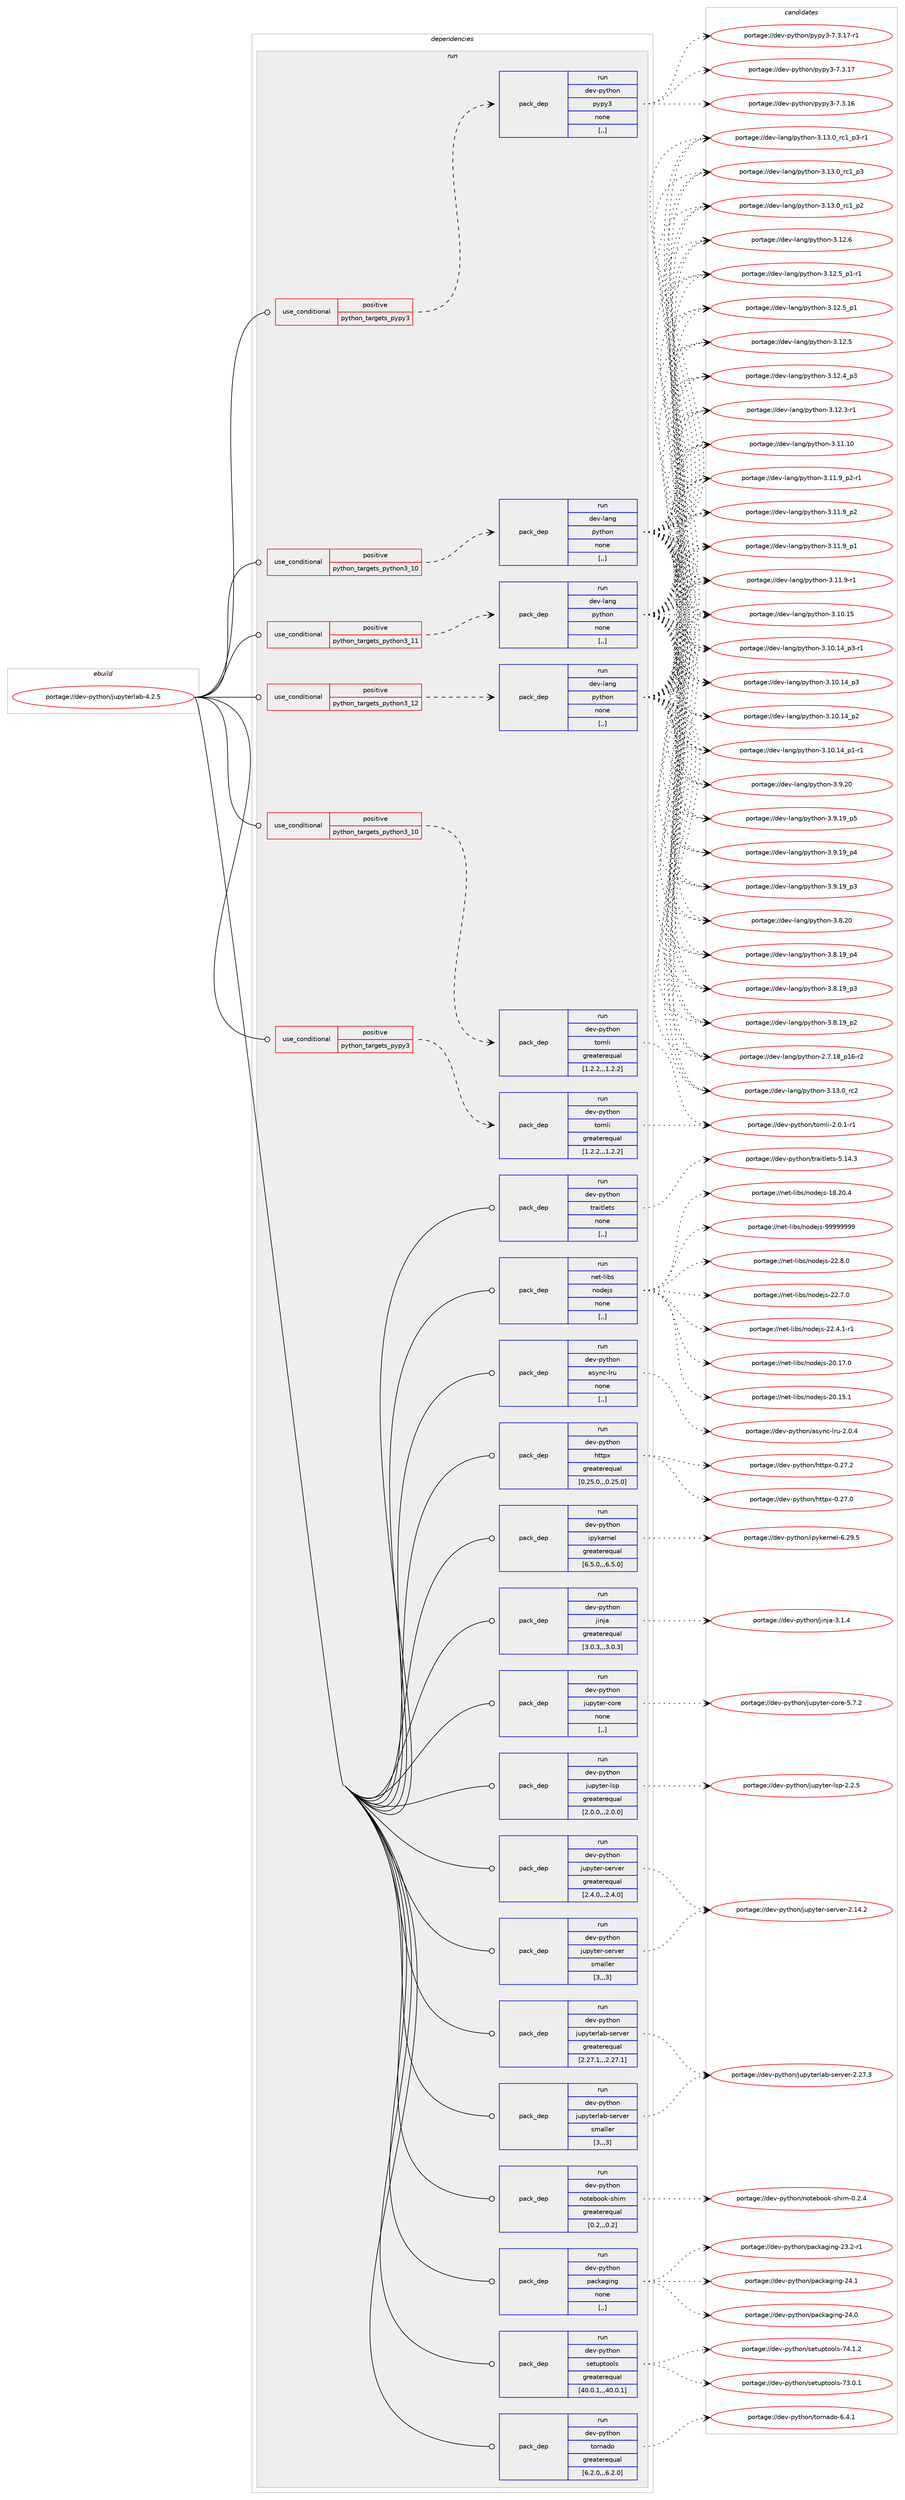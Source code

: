digraph prolog {

# *************
# Graph options
# *************

newrank=true;
concentrate=true;
compound=true;
graph [rankdir=LR,fontname=Helvetica,fontsize=10,ranksep=1.5];#, ranksep=2.5, nodesep=0.2];
edge  [arrowhead=vee];
node  [fontname=Helvetica,fontsize=10];

# **********
# The ebuild
# **********

subgraph cluster_leftcol {
color=gray;
label=<<i>ebuild</i>>;
id [label="portage://dev-python/jupyterlab-4.2.5", color=red, width=4, href="../dev-python/jupyterlab-4.2.5.svg"];
}

# ****************
# The dependencies
# ****************

subgraph cluster_midcol {
color=gray;
label=<<i>dependencies</i>>;
subgraph cluster_compile {
fillcolor="#eeeeee";
style=filled;
label=<<i>compile</i>>;
}
subgraph cluster_compileandrun {
fillcolor="#eeeeee";
style=filled;
label=<<i>compile and run</i>>;
}
subgraph cluster_run {
fillcolor="#eeeeee";
style=filled;
label=<<i>run</i>>;
subgraph cond164363 {
dependency643756 [label=<<TABLE BORDER="0" CELLBORDER="1" CELLSPACING="0" CELLPADDING="4"><TR><TD ROWSPAN="3" CELLPADDING="10">use_conditional</TD></TR><TR><TD>positive</TD></TR><TR><TD>python_targets_pypy3</TD></TR></TABLE>>, shape=none, color=red];
subgraph pack474574 {
dependency643757 [label=<<TABLE BORDER="0" CELLBORDER="1" CELLSPACING="0" CELLPADDING="4" WIDTH="220"><TR><TD ROWSPAN="6" CELLPADDING="30">pack_dep</TD></TR><TR><TD WIDTH="110">run</TD></TR><TR><TD>dev-python</TD></TR><TR><TD>pypy3</TD></TR><TR><TD>none</TD></TR><TR><TD>[,,]</TD></TR></TABLE>>, shape=none, color=blue];
}
dependency643756:e -> dependency643757:w [weight=20,style="dashed",arrowhead="vee"];
}
id:e -> dependency643756:w [weight=20,style="solid",arrowhead="odot"];
subgraph cond164364 {
dependency643758 [label=<<TABLE BORDER="0" CELLBORDER="1" CELLSPACING="0" CELLPADDING="4"><TR><TD ROWSPAN="3" CELLPADDING="10">use_conditional</TD></TR><TR><TD>positive</TD></TR><TR><TD>python_targets_pypy3</TD></TR></TABLE>>, shape=none, color=red];
subgraph pack474575 {
dependency643759 [label=<<TABLE BORDER="0" CELLBORDER="1" CELLSPACING="0" CELLPADDING="4" WIDTH="220"><TR><TD ROWSPAN="6" CELLPADDING="30">pack_dep</TD></TR><TR><TD WIDTH="110">run</TD></TR><TR><TD>dev-python</TD></TR><TR><TD>tomli</TD></TR><TR><TD>greaterequal</TD></TR><TR><TD>[1.2.2,,,1.2.2]</TD></TR></TABLE>>, shape=none, color=blue];
}
dependency643758:e -> dependency643759:w [weight=20,style="dashed",arrowhead="vee"];
}
id:e -> dependency643758:w [weight=20,style="solid",arrowhead="odot"];
subgraph cond164365 {
dependency643760 [label=<<TABLE BORDER="0" CELLBORDER="1" CELLSPACING="0" CELLPADDING="4"><TR><TD ROWSPAN="3" CELLPADDING="10">use_conditional</TD></TR><TR><TD>positive</TD></TR><TR><TD>python_targets_python3_10</TD></TR></TABLE>>, shape=none, color=red];
subgraph pack474576 {
dependency643761 [label=<<TABLE BORDER="0" CELLBORDER="1" CELLSPACING="0" CELLPADDING="4" WIDTH="220"><TR><TD ROWSPAN="6" CELLPADDING="30">pack_dep</TD></TR><TR><TD WIDTH="110">run</TD></TR><TR><TD>dev-lang</TD></TR><TR><TD>python</TD></TR><TR><TD>none</TD></TR><TR><TD>[,,]</TD></TR></TABLE>>, shape=none, color=blue];
}
dependency643760:e -> dependency643761:w [weight=20,style="dashed",arrowhead="vee"];
}
id:e -> dependency643760:w [weight=20,style="solid",arrowhead="odot"];
subgraph cond164366 {
dependency643762 [label=<<TABLE BORDER="0" CELLBORDER="1" CELLSPACING="0" CELLPADDING="4"><TR><TD ROWSPAN="3" CELLPADDING="10">use_conditional</TD></TR><TR><TD>positive</TD></TR><TR><TD>python_targets_python3_10</TD></TR></TABLE>>, shape=none, color=red];
subgraph pack474577 {
dependency643763 [label=<<TABLE BORDER="0" CELLBORDER="1" CELLSPACING="0" CELLPADDING="4" WIDTH="220"><TR><TD ROWSPAN="6" CELLPADDING="30">pack_dep</TD></TR><TR><TD WIDTH="110">run</TD></TR><TR><TD>dev-python</TD></TR><TR><TD>tomli</TD></TR><TR><TD>greaterequal</TD></TR><TR><TD>[1.2.2,,,1.2.2]</TD></TR></TABLE>>, shape=none, color=blue];
}
dependency643762:e -> dependency643763:w [weight=20,style="dashed",arrowhead="vee"];
}
id:e -> dependency643762:w [weight=20,style="solid",arrowhead="odot"];
subgraph cond164367 {
dependency643764 [label=<<TABLE BORDER="0" CELLBORDER="1" CELLSPACING="0" CELLPADDING="4"><TR><TD ROWSPAN="3" CELLPADDING="10">use_conditional</TD></TR><TR><TD>positive</TD></TR><TR><TD>python_targets_python3_11</TD></TR></TABLE>>, shape=none, color=red];
subgraph pack474578 {
dependency643765 [label=<<TABLE BORDER="0" CELLBORDER="1" CELLSPACING="0" CELLPADDING="4" WIDTH="220"><TR><TD ROWSPAN="6" CELLPADDING="30">pack_dep</TD></TR><TR><TD WIDTH="110">run</TD></TR><TR><TD>dev-lang</TD></TR><TR><TD>python</TD></TR><TR><TD>none</TD></TR><TR><TD>[,,]</TD></TR></TABLE>>, shape=none, color=blue];
}
dependency643764:e -> dependency643765:w [weight=20,style="dashed",arrowhead="vee"];
}
id:e -> dependency643764:w [weight=20,style="solid",arrowhead="odot"];
subgraph cond164368 {
dependency643766 [label=<<TABLE BORDER="0" CELLBORDER="1" CELLSPACING="0" CELLPADDING="4"><TR><TD ROWSPAN="3" CELLPADDING="10">use_conditional</TD></TR><TR><TD>positive</TD></TR><TR><TD>python_targets_python3_12</TD></TR></TABLE>>, shape=none, color=red];
subgraph pack474579 {
dependency643767 [label=<<TABLE BORDER="0" CELLBORDER="1" CELLSPACING="0" CELLPADDING="4" WIDTH="220"><TR><TD ROWSPAN="6" CELLPADDING="30">pack_dep</TD></TR><TR><TD WIDTH="110">run</TD></TR><TR><TD>dev-lang</TD></TR><TR><TD>python</TD></TR><TR><TD>none</TD></TR><TR><TD>[,,]</TD></TR></TABLE>>, shape=none, color=blue];
}
dependency643766:e -> dependency643767:w [weight=20,style="dashed",arrowhead="vee"];
}
id:e -> dependency643766:w [weight=20,style="solid",arrowhead="odot"];
subgraph pack474580 {
dependency643768 [label=<<TABLE BORDER="0" CELLBORDER="1" CELLSPACING="0" CELLPADDING="4" WIDTH="220"><TR><TD ROWSPAN="6" CELLPADDING="30">pack_dep</TD></TR><TR><TD WIDTH="110">run</TD></TR><TR><TD>dev-python</TD></TR><TR><TD>async-lru</TD></TR><TR><TD>none</TD></TR><TR><TD>[,,]</TD></TR></TABLE>>, shape=none, color=blue];
}
id:e -> dependency643768:w [weight=20,style="solid",arrowhead="odot"];
subgraph pack474581 {
dependency643769 [label=<<TABLE BORDER="0" CELLBORDER="1" CELLSPACING="0" CELLPADDING="4" WIDTH="220"><TR><TD ROWSPAN="6" CELLPADDING="30">pack_dep</TD></TR><TR><TD WIDTH="110">run</TD></TR><TR><TD>dev-python</TD></TR><TR><TD>httpx</TD></TR><TR><TD>greaterequal</TD></TR><TR><TD>[0.25.0,,,0.25.0]</TD></TR></TABLE>>, shape=none, color=blue];
}
id:e -> dependency643769:w [weight=20,style="solid",arrowhead="odot"];
subgraph pack474582 {
dependency643770 [label=<<TABLE BORDER="0" CELLBORDER="1" CELLSPACING="0" CELLPADDING="4" WIDTH="220"><TR><TD ROWSPAN="6" CELLPADDING="30">pack_dep</TD></TR><TR><TD WIDTH="110">run</TD></TR><TR><TD>dev-python</TD></TR><TR><TD>ipykernel</TD></TR><TR><TD>greaterequal</TD></TR><TR><TD>[6.5.0,,,6.5.0]</TD></TR></TABLE>>, shape=none, color=blue];
}
id:e -> dependency643770:w [weight=20,style="solid",arrowhead="odot"];
subgraph pack474583 {
dependency643771 [label=<<TABLE BORDER="0" CELLBORDER="1" CELLSPACING="0" CELLPADDING="4" WIDTH="220"><TR><TD ROWSPAN="6" CELLPADDING="30">pack_dep</TD></TR><TR><TD WIDTH="110">run</TD></TR><TR><TD>dev-python</TD></TR><TR><TD>jinja</TD></TR><TR><TD>greaterequal</TD></TR><TR><TD>[3.0.3,,,3.0.3]</TD></TR></TABLE>>, shape=none, color=blue];
}
id:e -> dependency643771:w [weight=20,style="solid",arrowhead="odot"];
subgraph pack474584 {
dependency643772 [label=<<TABLE BORDER="0" CELLBORDER="1" CELLSPACING="0" CELLPADDING="4" WIDTH="220"><TR><TD ROWSPAN="6" CELLPADDING="30">pack_dep</TD></TR><TR><TD WIDTH="110">run</TD></TR><TR><TD>dev-python</TD></TR><TR><TD>jupyter-core</TD></TR><TR><TD>none</TD></TR><TR><TD>[,,]</TD></TR></TABLE>>, shape=none, color=blue];
}
id:e -> dependency643772:w [weight=20,style="solid",arrowhead="odot"];
subgraph pack474585 {
dependency643773 [label=<<TABLE BORDER="0" CELLBORDER="1" CELLSPACING="0" CELLPADDING="4" WIDTH="220"><TR><TD ROWSPAN="6" CELLPADDING="30">pack_dep</TD></TR><TR><TD WIDTH="110">run</TD></TR><TR><TD>dev-python</TD></TR><TR><TD>jupyter-lsp</TD></TR><TR><TD>greaterequal</TD></TR><TR><TD>[2.0.0,,,2.0.0]</TD></TR></TABLE>>, shape=none, color=blue];
}
id:e -> dependency643773:w [weight=20,style="solid",arrowhead="odot"];
subgraph pack474586 {
dependency643774 [label=<<TABLE BORDER="0" CELLBORDER="1" CELLSPACING="0" CELLPADDING="4" WIDTH="220"><TR><TD ROWSPAN="6" CELLPADDING="30">pack_dep</TD></TR><TR><TD WIDTH="110">run</TD></TR><TR><TD>dev-python</TD></TR><TR><TD>jupyter-server</TD></TR><TR><TD>greaterequal</TD></TR><TR><TD>[2.4.0,,,2.4.0]</TD></TR></TABLE>>, shape=none, color=blue];
}
id:e -> dependency643774:w [weight=20,style="solid",arrowhead="odot"];
subgraph pack474587 {
dependency643775 [label=<<TABLE BORDER="0" CELLBORDER="1" CELLSPACING="0" CELLPADDING="4" WIDTH="220"><TR><TD ROWSPAN="6" CELLPADDING="30">pack_dep</TD></TR><TR><TD WIDTH="110">run</TD></TR><TR><TD>dev-python</TD></TR><TR><TD>jupyter-server</TD></TR><TR><TD>smaller</TD></TR><TR><TD>[3,,,3]</TD></TR></TABLE>>, shape=none, color=blue];
}
id:e -> dependency643775:w [weight=20,style="solid",arrowhead="odot"];
subgraph pack474588 {
dependency643776 [label=<<TABLE BORDER="0" CELLBORDER="1" CELLSPACING="0" CELLPADDING="4" WIDTH="220"><TR><TD ROWSPAN="6" CELLPADDING="30">pack_dep</TD></TR><TR><TD WIDTH="110">run</TD></TR><TR><TD>dev-python</TD></TR><TR><TD>jupyterlab-server</TD></TR><TR><TD>greaterequal</TD></TR><TR><TD>[2.27.1,,,2.27.1]</TD></TR></TABLE>>, shape=none, color=blue];
}
id:e -> dependency643776:w [weight=20,style="solid",arrowhead="odot"];
subgraph pack474589 {
dependency643777 [label=<<TABLE BORDER="0" CELLBORDER="1" CELLSPACING="0" CELLPADDING="4" WIDTH="220"><TR><TD ROWSPAN="6" CELLPADDING="30">pack_dep</TD></TR><TR><TD WIDTH="110">run</TD></TR><TR><TD>dev-python</TD></TR><TR><TD>jupyterlab-server</TD></TR><TR><TD>smaller</TD></TR><TR><TD>[3,,,3]</TD></TR></TABLE>>, shape=none, color=blue];
}
id:e -> dependency643777:w [weight=20,style="solid",arrowhead="odot"];
subgraph pack474590 {
dependency643778 [label=<<TABLE BORDER="0" CELLBORDER="1" CELLSPACING="0" CELLPADDING="4" WIDTH="220"><TR><TD ROWSPAN="6" CELLPADDING="30">pack_dep</TD></TR><TR><TD WIDTH="110">run</TD></TR><TR><TD>dev-python</TD></TR><TR><TD>notebook-shim</TD></TR><TR><TD>greaterequal</TD></TR><TR><TD>[0.2,,,0.2]</TD></TR></TABLE>>, shape=none, color=blue];
}
id:e -> dependency643778:w [weight=20,style="solid",arrowhead="odot"];
subgraph pack474591 {
dependency643779 [label=<<TABLE BORDER="0" CELLBORDER="1" CELLSPACING="0" CELLPADDING="4" WIDTH="220"><TR><TD ROWSPAN="6" CELLPADDING="30">pack_dep</TD></TR><TR><TD WIDTH="110">run</TD></TR><TR><TD>dev-python</TD></TR><TR><TD>packaging</TD></TR><TR><TD>none</TD></TR><TR><TD>[,,]</TD></TR></TABLE>>, shape=none, color=blue];
}
id:e -> dependency643779:w [weight=20,style="solid",arrowhead="odot"];
subgraph pack474592 {
dependency643780 [label=<<TABLE BORDER="0" CELLBORDER="1" CELLSPACING="0" CELLPADDING="4" WIDTH="220"><TR><TD ROWSPAN="6" CELLPADDING="30">pack_dep</TD></TR><TR><TD WIDTH="110">run</TD></TR><TR><TD>dev-python</TD></TR><TR><TD>setuptools</TD></TR><TR><TD>greaterequal</TD></TR><TR><TD>[40.0.1,,,40.0.1]</TD></TR></TABLE>>, shape=none, color=blue];
}
id:e -> dependency643780:w [weight=20,style="solid",arrowhead="odot"];
subgraph pack474593 {
dependency643781 [label=<<TABLE BORDER="0" CELLBORDER="1" CELLSPACING="0" CELLPADDING="4" WIDTH="220"><TR><TD ROWSPAN="6" CELLPADDING="30">pack_dep</TD></TR><TR><TD WIDTH="110">run</TD></TR><TR><TD>dev-python</TD></TR><TR><TD>tornado</TD></TR><TR><TD>greaterequal</TD></TR><TR><TD>[6.2.0,,,6.2.0]</TD></TR></TABLE>>, shape=none, color=blue];
}
id:e -> dependency643781:w [weight=20,style="solid",arrowhead="odot"];
subgraph pack474594 {
dependency643782 [label=<<TABLE BORDER="0" CELLBORDER="1" CELLSPACING="0" CELLPADDING="4" WIDTH="220"><TR><TD ROWSPAN="6" CELLPADDING="30">pack_dep</TD></TR><TR><TD WIDTH="110">run</TD></TR><TR><TD>dev-python</TD></TR><TR><TD>traitlets</TD></TR><TR><TD>none</TD></TR><TR><TD>[,,]</TD></TR></TABLE>>, shape=none, color=blue];
}
id:e -> dependency643782:w [weight=20,style="solid",arrowhead="odot"];
subgraph pack474595 {
dependency643783 [label=<<TABLE BORDER="0" CELLBORDER="1" CELLSPACING="0" CELLPADDING="4" WIDTH="220"><TR><TD ROWSPAN="6" CELLPADDING="30">pack_dep</TD></TR><TR><TD WIDTH="110">run</TD></TR><TR><TD>net-libs</TD></TR><TR><TD>nodejs</TD></TR><TR><TD>none</TD></TR><TR><TD>[,,]</TD></TR></TABLE>>, shape=none, color=blue];
}
id:e -> dependency643783:w [weight=20,style="solid",arrowhead="odot"];
}
}

# **************
# The candidates
# **************

subgraph cluster_choices {
rank=same;
color=gray;
label=<<i>candidates</i>>;

subgraph choice474574 {
color=black;
nodesep=1;
choice100101118451121211161041111104711212111212151455546514649554511449 [label="portage://dev-python/pypy3-7.3.17-r1", color=red, width=4,href="../dev-python/pypy3-7.3.17-r1.svg"];
choice10010111845112121116104111110471121211121215145554651464955 [label="portage://dev-python/pypy3-7.3.17", color=red, width=4,href="../dev-python/pypy3-7.3.17.svg"];
choice10010111845112121116104111110471121211121215145554651464954 [label="portage://dev-python/pypy3-7.3.16", color=red, width=4,href="../dev-python/pypy3-7.3.16.svg"];
dependency643757:e -> choice100101118451121211161041111104711212111212151455546514649554511449:w [style=dotted,weight="100"];
dependency643757:e -> choice10010111845112121116104111110471121211121215145554651464955:w [style=dotted,weight="100"];
dependency643757:e -> choice10010111845112121116104111110471121211121215145554651464954:w [style=dotted,weight="100"];
}
subgraph choice474575 {
color=black;
nodesep=1;
choice10010111845112121116104111110471161111091081054550464846494511449 [label="portage://dev-python/tomli-2.0.1-r1", color=red, width=4,href="../dev-python/tomli-2.0.1-r1.svg"];
dependency643759:e -> choice10010111845112121116104111110471161111091081054550464846494511449:w [style=dotted,weight="100"];
}
subgraph choice474576 {
color=black;
nodesep=1;
choice10010111845108971101034711212111610411111045514649514648951149950 [label="portage://dev-lang/python-3.13.0_rc2", color=red, width=4,href="../dev-lang/python-3.13.0_rc2.svg"];
choice1001011184510897110103471121211161041111104551464951464895114994995112514511449 [label="portage://dev-lang/python-3.13.0_rc1_p3-r1", color=red, width=4,href="../dev-lang/python-3.13.0_rc1_p3-r1.svg"];
choice100101118451089711010347112121116104111110455146495146489511499499511251 [label="portage://dev-lang/python-3.13.0_rc1_p3", color=red, width=4,href="../dev-lang/python-3.13.0_rc1_p3.svg"];
choice100101118451089711010347112121116104111110455146495146489511499499511250 [label="portage://dev-lang/python-3.13.0_rc1_p2", color=red, width=4,href="../dev-lang/python-3.13.0_rc1_p2.svg"];
choice10010111845108971101034711212111610411111045514649504654 [label="portage://dev-lang/python-3.12.6", color=red, width=4,href="../dev-lang/python-3.12.6.svg"];
choice1001011184510897110103471121211161041111104551464950465395112494511449 [label="portage://dev-lang/python-3.12.5_p1-r1", color=red, width=4,href="../dev-lang/python-3.12.5_p1-r1.svg"];
choice100101118451089711010347112121116104111110455146495046539511249 [label="portage://dev-lang/python-3.12.5_p1", color=red, width=4,href="../dev-lang/python-3.12.5_p1.svg"];
choice10010111845108971101034711212111610411111045514649504653 [label="portage://dev-lang/python-3.12.5", color=red, width=4,href="../dev-lang/python-3.12.5.svg"];
choice100101118451089711010347112121116104111110455146495046529511251 [label="portage://dev-lang/python-3.12.4_p3", color=red, width=4,href="../dev-lang/python-3.12.4_p3.svg"];
choice100101118451089711010347112121116104111110455146495046514511449 [label="portage://dev-lang/python-3.12.3-r1", color=red, width=4,href="../dev-lang/python-3.12.3-r1.svg"];
choice1001011184510897110103471121211161041111104551464949464948 [label="portage://dev-lang/python-3.11.10", color=red, width=4,href="../dev-lang/python-3.11.10.svg"];
choice1001011184510897110103471121211161041111104551464949465795112504511449 [label="portage://dev-lang/python-3.11.9_p2-r1", color=red, width=4,href="../dev-lang/python-3.11.9_p2-r1.svg"];
choice100101118451089711010347112121116104111110455146494946579511250 [label="portage://dev-lang/python-3.11.9_p2", color=red, width=4,href="../dev-lang/python-3.11.9_p2.svg"];
choice100101118451089711010347112121116104111110455146494946579511249 [label="portage://dev-lang/python-3.11.9_p1", color=red, width=4,href="../dev-lang/python-3.11.9_p1.svg"];
choice100101118451089711010347112121116104111110455146494946574511449 [label="portage://dev-lang/python-3.11.9-r1", color=red, width=4,href="../dev-lang/python-3.11.9-r1.svg"];
choice1001011184510897110103471121211161041111104551464948464953 [label="portage://dev-lang/python-3.10.15", color=red, width=4,href="../dev-lang/python-3.10.15.svg"];
choice100101118451089711010347112121116104111110455146494846495295112514511449 [label="portage://dev-lang/python-3.10.14_p3-r1", color=red, width=4,href="../dev-lang/python-3.10.14_p3-r1.svg"];
choice10010111845108971101034711212111610411111045514649484649529511251 [label="portage://dev-lang/python-3.10.14_p3", color=red, width=4,href="../dev-lang/python-3.10.14_p3.svg"];
choice10010111845108971101034711212111610411111045514649484649529511250 [label="portage://dev-lang/python-3.10.14_p2", color=red, width=4,href="../dev-lang/python-3.10.14_p2.svg"];
choice100101118451089711010347112121116104111110455146494846495295112494511449 [label="portage://dev-lang/python-3.10.14_p1-r1", color=red, width=4,href="../dev-lang/python-3.10.14_p1-r1.svg"];
choice10010111845108971101034711212111610411111045514657465048 [label="portage://dev-lang/python-3.9.20", color=red, width=4,href="../dev-lang/python-3.9.20.svg"];
choice100101118451089711010347112121116104111110455146574649579511253 [label="portage://dev-lang/python-3.9.19_p5", color=red, width=4,href="../dev-lang/python-3.9.19_p5.svg"];
choice100101118451089711010347112121116104111110455146574649579511252 [label="portage://dev-lang/python-3.9.19_p4", color=red, width=4,href="../dev-lang/python-3.9.19_p4.svg"];
choice100101118451089711010347112121116104111110455146574649579511251 [label="portage://dev-lang/python-3.9.19_p3", color=red, width=4,href="../dev-lang/python-3.9.19_p3.svg"];
choice10010111845108971101034711212111610411111045514656465048 [label="portage://dev-lang/python-3.8.20", color=red, width=4,href="../dev-lang/python-3.8.20.svg"];
choice100101118451089711010347112121116104111110455146564649579511252 [label="portage://dev-lang/python-3.8.19_p4", color=red, width=4,href="../dev-lang/python-3.8.19_p4.svg"];
choice100101118451089711010347112121116104111110455146564649579511251 [label="portage://dev-lang/python-3.8.19_p3", color=red, width=4,href="../dev-lang/python-3.8.19_p3.svg"];
choice100101118451089711010347112121116104111110455146564649579511250 [label="portage://dev-lang/python-3.8.19_p2", color=red, width=4,href="../dev-lang/python-3.8.19_p2.svg"];
choice100101118451089711010347112121116104111110455046554649569511249544511450 [label="portage://dev-lang/python-2.7.18_p16-r2", color=red, width=4,href="../dev-lang/python-2.7.18_p16-r2.svg"];
dependency643761:e -> choice10010111845108971101034711212111610411111045514649514648951149950:w [style=dotted,weight="100"];
dependency643761:e -> choice1001011184510897110103471121211161041111104551464951464895114994995112514511449:w [style=dotted,weight="100"];
dependency643761:e -> choice100101118451089711010347112121116104111110455146495146489511499499511251:w [style=dotted,weight="100"];
dependency643761:e -> choice100101118451089711010347112121116104111110455146495146489511499499511250:w [style=dotted,weight="100"];
dependency643761:e -> choice10010111845108971101034711212111610411111045514649504654:w [style=dotted,weight="100"];
dependency643761:e -> choice1001011184510897110103471121211161041111104551464950465395112494511449:w [style=dotted,weight="100"];
dependency643761:e -> choice100101118451089711010347112121116104111110455146495046539511249:w [style=dotted,weight="100"];
dependency643761:e -> choice10010111845108971101034711212111610411111045514649504653:w [style=dotted,weight="100"];
dependency643761:e -> choice100101118451089711010347112121116104111110455146495046529511251:w [style=dotted,weight="100"];
dependency643761:e -> choice100101118451089711010347112121116104111110455146495046514511449:w [style=dotted,weight="100"];
dependency643761:e -> choice1001011184510897110103471121211161041111104551464949464948:w [style=dotted,weight="100"];
dependency643761:e -> choice1001011184510897110103471121211161041111104551464949465795112504511449:w [style=dotted,weight="100"];
dependency643761:e -> choice100101118451089711010347112121116104111110455146494946579511250:w [style=dotted,weight="100"];
dependency643761:e -> choice100101118451089711010347112121116104111110455146494946579511249:w [style=dotted,weight="100"];
dependency643761:e -> choice100101118451089711010347112121116104111110455146494946574511449:w [style=dotted,weight="100"];
dependency643761:e -> choice1001011184510897110103471121211161041111104551464948464953:w [style=dotted,weight="100"];
dependency643761:e -> choice100101118451089711010347112121116104111110455146494846495295112514511449:w [style=dotted,weight="100"];
dependency643761:e -> choice10010111845108971101034711212111610411111045514649484649529511251:w [style=dotted,weight="100"];
dependency643761:e -> choice10010111845108971101034711212111610411111045514649484649529511250:w [style=dotted,weight="100"];
dependency643761:e -> choice100101118451089711010347112121116104111110455146494846495295112494511449:w [style=dotted,weight="100"];
dependency643761:e -> choice10010111845108971101034711212111610411111045514657465048:w [style=dotted,weight="100"];
dependency643761:e -> choice100101118451089711010347112121116104111110455146574649579511253:w [style=dotted,weight="100"];
dependency643761:e -> choice100101118451089711010347112121116104111110455146574649579511252:w [style=dotted,weight="100"];
dependency643761:e -> choice100101118451089711010347112121116104111110455146574649579511251:w [style=dotted,weight="100"];
dependency643761:e -> choice10010111845108971101034711212111610411111045514656465048:w [style=dotted,weight="100"];
dependency643761:e -> choice100101118451089711010347112121116104111110455146564649579511252:w [style=dotted,weight="100"];
dependency643761:e -> choice100101118451089711010347112121116104111110455146564649579511251:w [style=dotted,weight="100"];
dependency643761:e -> choice100101118451089711010347112121116104111110455146564649579511250:w [style=dotted,weight="100"];
dependency643761:e -> choice100101118451089711010347112121116104111110455046554649569511249544511450:w [style=dotted,weight="100"];
}
subgraph choice474577 {
color=black;
nodesep=1;
choice10010111845112121116104111110471161111091081054550464846494511449 [label="portage://dev-python/tomli-2.0.1-r1", color=red, width=4,href="../dev-python/tomli-2.0.1-r1.svg"];
dependency643763:e -> choice10010111845112121116104111110471161111091081054550464846494511449:w [style=dotted,weight="100"];
}
subgraph choice474578 {
color=black;
nodesep=1;
choice10010111845108971101034711212111610411111045514649514648951149950 [label="portage://dev-lang/python-3.13.0_rc2", color=red, width=4,href="../dev-lang/python-3.13.0_rc2.svg"];
choice1001011184510897110103471121211161041111104551464951464895114994995112514511449 [label="portage://dev-lang/python-3.13.0_rc1_p3-r1", color=red, width=4,href="../dev-lang/python-3.13.0_rc1_p3-r1.svg"];
choice100101118451089711010347112121116104111110455146495146489511499499511251 [label="portage://dev-lang/python-3.13.0_rc1_p3", color=red, width=4,href="../dev-lang/python-3.13.0_rc1_p3.svg"];
choice100101118451089711010347112121116104111110455146495146489511499499511250 [label="portage://dev-lang/python-3.13.0_rc1_p2", color=red, width=4,href="../dev-lang/python-3.13.0_rc1_p2.svg"];
choice10010111845108971101034711212111610411111045514649504654 [label="portage://dev-lang/python-3.12.6", color=red, width=4,href="../dev-lang/python-3.12.6.svg"];
choice1001011184510897110103471121211161041111104551464950465395112494511449 [label="portage://dev-lang/python-3.12.5_p1-r1", color=red, width=4,href="../dev-lang/python-3.12.5_p1-r1.svg"];
choice100101118451089711010347112121116104111110455146495046539511249 [label="portage://dev-lang/python-3.12.5_p1", color=red, width=4,href="../dev-lang/python-3.12.5_p1.svg"];
choice10010111845108971101034711212111610411111045514649504653 [label="portage://dev-lang/python-3.12.5", color=red, width=4,href="../dev-lang/python-3.12.5.svg"];
choice100101118451089711010347112121116104111110455146495046529511251 [label="portage://dev-lang/python-3.12.4_p3", color=red, width=4,href="../dev-lang/python-3.12.4_p3.svg"];
choice100101118451089711010347112121116104111110455146495046514511449 [label="portage://dev-lang/python-3.12.3-r1", color=red, width=4,href="../dev-lang/python-3.12.3-r1.svg"];
choice1001011184510897110103471121211161041111104551464949464948 [label="portage://dev-lang/python-3.11.10", color=red, width=4,href="../dev-lang/python-3.11.10.svg"];
choice1001011184510897110103471121211161041111104551464949465795112504511449 [label="portage://dev-lang/python-3.11.9_p2-r1", color=red, width=4,href="../dev-lang/python-3.11.9_p2-r1.svg"];
choice100101118451089711010347112121116104111110455146494946579511250 [label="portage://dev-lang/python-3.11.9_p2", color=red, width=4,href="../dev-lang/python-3.11.9_p2.svg"];
choice100101118451089711010347112121116104111110455146494946579511249 [label="portage://dev-lang/python-3.11.9_p1", color=red, width=4,href="../dev-lang/python-3.11.9_p1.svg"];
choice100101118451089711010347112121116104111110455146494946574511449 [label="portage://dev-lang/python-3.11.9-r1", color=red, width=4,href="../dev-lang/python-3.11.9-r1.svg"];
choice1001011184510897110103471121211161041111104551464948464953 [label="portage://dev-lang/python-3.10.15", color=red, width=4,href="../dev-lang/python-3.10.15.svg"];
choice100101118451089711010347112121116104111110455146494846495295112514511449 [label="portage://dev-lang/python-3.10.14_p3-r1", color=red, width=4,href="../dev-lang/python-3.10.14_p3-r1.svg"];
choice10010111845108971101034711212111610411111045514649484649529511251 [label="portage://dev-lang/python-3.10.14_p3", color=red, width=4,href="../dev-lang/python-3.10.14_p3.svg"];
choice10010111845108971101034711212111610411111045514649484649529511250 [label="portage://dev-lang/python-3.10.14_p2", color=red, width=4,href="../dev-lang/python-3.10.14_p2.svg"];
choice100101118451089711010347112121116104111110455146494846495295112494511449 [label="portage://dev-lang/python-3.10.14_p1-r1", color=red, width=4,href="../dev-lang/python-3.10.14_p1-r1.svg"];
choice10010111845108971101034711212111610411111045514657465048 [label="portage://dev-lang/python-3.9.20", color=red, width=4,href="../dev-lang/python-3.9.20.svg"];
choice100101118451089711010347112121116104111110455146574649579511253 [label="portage://dev-lang/python-3.9.19_p5", color=red, width=4,href="../dev-lang/python-3.9.19_p5.svg"];
choice100101118451089711010347112121116104111110455146574649579511252 [label="portage://dev-lang/python-3.9.19_p4", color=red, width=4,href="../dev-lang/python-3.9.19_p4.svg"];
choice100101118451089711010347112121116104111110455146574649579511251 [label="portage://dev-lang/python-3.9.19_p3", color=red, width=4,href="../dev-lang/python-3.9.19_p3.svg"];
choice10010111845108971101034711212111610411111045514656465048 [label="portage://dev-lang/python-3.8.20", color=red, width=4,href="../dev-lang/python-3.8.20.svg"];
choice100101118451089711010347112121116104111110455146564649579511252 [label="portage://dev-lang/python-3.8.19_p4", color=red, width=4,href="../dev-lang/python-3.8.19_p4.svg"];
choice100101118451089711010347112121116104111110455146564649579511251 [label="portage://dev-lang/python-3.8.19_p3", color=red, width=4,href="../dev-lang/python-3.8.19_p3.svg"];
choice100101118451089711010347112121116104111110455146564649579511250 [label="portage://dev-lang/python-3.8.19_p2", color=red, width=4,href="../dev-lang/python-3.8.19_p2.svg"];
choice100101118451089711010347112121116104111110455046554649569511249544511450 [label="portage://dev-lang/python-2.7.18_p16-r2", color=red, width=4,href="../dev-lang/python-2.7.18_p16-r2.svg"];
dependency643765:e -> choice10010111845108971101034711212111610411111045514649514648951149950:w [style=dotted,weight="100"];
dependency643765:e -> choice1001011184510897110103471121211161041111104551464951464895114994995112514511449:w [style=dotted,weight="100"];
dependency643765:e -> choice100101118451089711010347112121116104111110455146495146489511499499511251:w [style=dotted,weight="100"];
dependency643765:e -> choice100101118451089711010347112121116104111110455146495146489511499499511250:w [style=dotted,weight="100"];
dependency643765:e -> choice10010111845108971101034711212111610411111045514649504654:w [style=dotted,weight="100"];
dependency643765:e -> choice1001011184510897110103471121211161041111104551464950465395112494511449:w [style=dotted,weight="100"];
dependency643765:e -> choice100101118451089711010347112121116104111110455146495046539511249:w [style=dotted,weight="100"];
dependency643765:e -> choice10010111845108971101034711212111610411111045514649504653:w [style=dotted,weight="100"];
dependency643765:e -> choice100101118451089711010347112121116104111110455146495046529511251:w [style=dotted,weight="100"];
dependency643765:e -> choice100101118451089711010347112121116104111110455146495046514511449:w [style=dotted,weight="100"];
dependency643765:e -> choice1001011184510897110103471121211161041111104551464949464948:w [style=dotted,weight="100"];
dependency643765:e -> choice1001011184510897110103471121211161041111104551464949465795112504511449:w [style=dotted,weight="100"];
dependency643765:e -> choice100101118451089711010347112121116104111110455146494946579511250:w [style=dotted,weight="100"];
dependency643765:e -> choice100101118451089711010347112121116104111110455146494946579511249:w [style=dotted,weight="100"];
dependency643765:e -> choice100101118451089711010347112121116104111110455146494946574511449:w [style=dotted,weight="100"];
dependency643765:e -> choice1001011184510897110103471121211161041111104551464948464953:w [style=dotted,weight="100"];
dependency643765:e -> choice100101118451089711010347112121116104111110455146494846495295112514511449:w [style=dotted,weight="100"];
dependency643765:e -> choice10010111845108971101034711212111610411111045514649484649529511251:w [style=dotted,weight="100"];
dependency643765:e -> choice10010111845108971101034711212111610411111045514649484649529511250:w [style=dotted,weight="100"];
dependency643765:e -> choice100101118451089711010347112121116104111110455146494846495295112494511449:w [style=dotted,weight="100"];
dependency643765:e -> choice10010111845108971101034711212111610411111045514657465048:w [style=dotted,weight="100"];
dependency643765:e -> choice100101118451089711010347112121116104111110455146574649579511253:w [style=dotted,weight="100"];
dependency643765:e -> choice100101118451089711010347112121116104111110455146574649579511252:w [style=dotted,weight="100"];
dependency643765:e -> choice100101118451089711010347112121116104111110455146574649579511251:w [style=dotted,weight="100"];
dependency643765:e -> choice10010111845108971101034711212111610411111045514656465048:w [style=dotted,weight="100"];
dependency643765:e -> choice100101118451089711010347112121116104111110455146564649579511252:w [style=dotted,weight="100"];
dependency643765:e -> choice100101118451089711010347112121116104111110455146564649579511251:w [style=dotted,weight="100"];
dependency643765:e -> choice100101118451089711010347112121116104111110455146564649579511250:w [style=dotted,weight="100"];
dependency643765:e -> choice100101118451089711010347112121116104111110455046554649569511249544511450:w [style=dotted,weight="100"];
}
subgraph choice474579 {
color=black;
nodesep=1;
choice10010111845108971101034711212111610411111045514649514648951149950 [label="portage://dev-lang/python-3.13.0_rc2", color=red, width=4,href="../dev-lang/python-3.13.0_rc2.svg"];
choice1001011184510897110103471121211161041111104551464951464895114994995112514511449 [label="portage://dev-lang/python-3.13.0_rc1_p3-r1", color=red, width=4,href="../dev-lang/python-3.13.0_rc1_p3-r1.svg"];
choice100101118451089711010347112121116104111110455146495146489511499499511251 [label="portage://dev-lang/python-3.13.0_rc1_p3", color=red, width=4,href="../dev-lang/python-3.13.0_rc1_p3.svg"];
choice100101118451089711010347112121116104111110455146495146489511499499511250 [label="portage://dev-lang/python-3.13.0_rc1_p2", color=red, width=4,href="../dev-lang/python-3.13.0_rc1_p2.svg"];
choice10010111845108971101034711212111610411111045514649504654 [label="portage://dev-lang/python-3.12.6", color=red, width=4,href="../dev-lang/python-3.12.6.svg"];
choice1001011184510897110103471121211161041111104551464950465395112494511449 [label="portage://dev-lang/python-3.12.5_p1-r1", color=red, width=4,href="../dev-lang/python-3.12.5_p1-r1.svg"];
choice100101118451089711010347112121116104111110455146495046539511249 [label="portage://dev-lang/python-3.12.5_p1", color=red, width=4,href="../dev-lang/python-3.12.5_p1.svg"];
choice10010111845108971101034711212111610411111045514649504653 [label="portage://dev-lang/python-3.12.5", color=red, width=4,href="../dev-lang/python-3.12.5.svg"];
choice100101118451089711010347112121116104111110455146495046529511251 [label="portage://dev-lang/python-3.12.4_p3", color=red, width=4,href="../dev-lang/python-3.12.4_p3.svg"];
choice100101118451089711010347112121116104111110455146495046514511449 [label="portage://dev-lang/python-3.12.3-r1", color=red, width=4,href="../dev-lang/python-3.12.3-r1.svg"];
choice1001011184510897110103471121211161041111104551464949464948 [label="portage://dev-lang/python-3.11.10", color=red, width=4,href="../dev-lang/python-3.11.10.svg"];
choice1001011184510897110103471121211161041111104551464949465795112504511449 [label="portage://dev-lang/python-3.11.9_p2-r1", color=red, width=4,href="../dev-lang/python-3.11.9_p2-r1.svg"];
choice100101118451089711010347112121116104111110455146494946579511250 [label="portage://dev-lang/python-3.11.9_p2", color=red, width=4,href="../dev-lang/python-3.11.9_p2.svg"];
choice100101118451089711010347112121116104111110455146494946579511249 [label="portage://dev-lang/python-3.11.9_p1", color=red, width=4,href="../dev-lang/python-3.11.9_p1.svg"];
choice100101118451089711010347112121116104111110455146494946574511449 [label="portage://dev-lang/python-3.11.9-r1", color=red, width=4,href="../dev-lang/python-3.11.9-r1.svg"];
choice1001011184510897110103471121211161041111104551464948464953 [label="portage://dev-lang/python-3.10.15", color=red, width=4,href="../dev-lang/python-3.10.15.svg"];
choice100101118451089711010347112121116104111110455146494846495295112514511449 [label="portage://dev-lang/python-3.10.14_p3-r1", color=red, width=4,href="../dev-lang/python-3.10.14_p3-r1.svg"];
choice10010111845108971101034711212111610411111045514649484649529511251 [label="portage://dev-lang/python-3.10.14_p3", color=red, width=4,href="../dev-lang/python-3.10.14_p3.svg"];
choice10010111845108971101034711212111610411111045514649484649529511250 [label="portage://dev-lang/python-3.10.14_p2", color=red, width=4,href="../dev-lang/python-3.10.14_p2.svg"];
choice100101118451089711010347112121116104111110455146494846495295112494511449 [label="portage://dev-lang/python-3.10.14_p1-r1", color=red, width=4,href="../dev-lang/python-3.10.14_p1-r1.svg"];
choice10010111845108971101034711212111610411111045514657465048 [label="portage://dev-lang/python-3.9.20", color=red, width=4,href="../dev-lang/python-3.9.20.svg"];
choice100101118451089711010347112121116104111110455146574649579511253 [label="portage://dev-lang/python-3.9.19_p5", color=red, width=4,href="../dev-lang/python-3.9.19_p5.svg"];
choice100101118451089711010347112121116104111110455146574649579511252 [label="portage://dev-lang/python-3.9.19_p4", color=red, width=4,href="../dev-lang/python-3.9.19_p4.svg"];
choice100101118451089711010347112121116104111110455146574649579511251 [label="portage://dev-lang/python-3.9.19_p3", color=red, width=4,href="../dev-lang/python-3.9.19_p3.svg"];
choice10010111845108971101034711212111610411111045514656465048 [label="portage://dev-lang/python-3.8.20", color=red, width=4,href="../dev-lang/python-3.8.20.svg"];
choice100101118451089711010347112121116104111110455146564649579511252 [label="portage://dev-lang/python-3.8.19_p4", color=red, width=4,href="../dev-lang/python-3.8.19_p4.svg"];
choice100101118451089711010347112121116104111110455146564649579511251 [label="portage://dev-lang/python-3.8.19_p3", color=red, width=4,href="../dev-lang/python-3.8.19_p3.svg"];
choice100101118451089711010347112121116104111110455146564649579511250 [label="portage://dev-lang/python-3.8.19_p2", color=red, width=4,href="../dev-lang/python-3.8.19_p2.svg"];
choice100101118451089711010347112121116104111110455046554649569511249544511450 [label="portage://dev-lang/python-2.7.18_p16-r2", color=red, width=4,href="../dev-lang/python-2.7.18_p16-r2.svg"];
dependency643767:e -> choice10010111845108971101034711212111610411111045514649514648951149950:w [style=dotted,weight="100"];
dependency643767:e -> choice1001011184510897110103471121211161041111104551464951464895114994995112514511449:w [style=dotted,weight="100"];
dependency643767:e -> choice100101118451089711010347112121116104111110455146495146489511499499511251:w [style=dotted,weight="100"];
dependency643767:e -> choice100101118451089711010347112121116104111110455146495146489511499499511250:w [style=dotted,weight="100"];
dependency643767:e -> choice10010111845108971101034711212111610411111045514649504654:w [style=dotted,weight="100"];
dependency643767:e -> choice1001011184510897110103471121211161041111104551464950465395112494511449:w [style=dotted,weight="100"];
dependency643767:e -> choice100101118451089711010347112121116104111110455146495046539511249:w [style=dotted,weight="100"];
dependency643767:e -> choice10010111845108971101034711212111610411111045514649504653:w [style=dotted,weight="100"];
dependency643767:e -> choice100101118451089711010347112121116104111110455146495046529511251:w [style=dotted,weight="100"];
dependency643767:e -> choice100101118451089711010347112121116104111110455146495046514511449:w [style=dotted,weight="100"];
dependency643767:e -> choice1001011184510897110103471121211161041111104551464949464948:w [style=dotted,weight="100"];
dependency643767:e -> choice1001011184510897110103471121211161041111104551464949465795112504511449:w [style=dotted,weight="100"];
dependency643767:e -> choice100101118451089711010347112121116104111110455146494946579511250:w [style=dotted,weight="100"];
dependency643767:e -> choice100101118451089711010347112121116104111110455146494946579511249:w [style=dotted,weight="100"];
dependency643767:e -> choice100101118451089711010347112121116104111110455146494946574511449:w [style=dotted,weight="100"];
dependency643767:e -> choice1001011184510897110103471121211161041111104551464948464953:w [style=dotted,weight="100"];
dependency643767:e -> choice100101118451089711010347112121116104111110455146494846495295112514511449:w [style=dotted,weight="100"];
dependency643767:e -> choice10010111845108971101034711212111610411111045514649484649529511251:w [style=dotted,weight="100"];
dependency643767:e -> choice10010111845108971101034711212111610411111045514649484649529511250:w [style=dotted,weight="100"];
dependency643767:e -> choice100101118451089711010347112121116104111110455146494846495295112494511449:w [style=dotted,weight="100"];
dependency643767:e -> choice10010111845108971101034711212111610411111045514657465048:w [style=dotted,weight="100"];
dependency643767:e -> choice100101118451089711010347112121116104111110455146574649579511253:w [style=dotted,weight="100"];
dependency643767:e -> choice100101118451089711010347112121116104111110455146574649579511252:w [style=dotted,weight="100"];
dependency643767:e -> choice100101118451089711010347112121116104111110455146574649579511251:w [style=dotted,weight="100"];
dependency643767:e -> choice10010111845108971101034711212111610411111045514656465048:w [style=dotted,weight="100"];
dependency643767:e -> choice100101118451089711010347112121116104111110455146564649579511252:w [style=dotted,weight="100"];
dependency643767:e -> choice100101118451089711010347112121116104111110455146564649579511251:w [style=dotted,weight="100"];
dependency643767:e -> choice100101118451089711010347112121116104111110455146564649579511250:w [style=dotted,weight="100"];
dependency643767:e -> choice100101118451089711010347112121116104111110455046554649569511249544511450:w [style=dotted,weight="100"];
}
subgraph choice474580 {
color=black;
nodesep=1;
choice1001011184511212111610411111047971151211109945108114117455046484652 [label="portage://dev-python/async-lru-2.0.4", color=red, width=4,href="../dev-python/async-lru-2.0.4.svg"];
dependency643768:e -> choice1001011184511212111610411111047971151211109945108114117455046484652:w [style=dotted,weight="100"];
}
subgraph choice474581 {
color=black;
nodesep=1;
choice100101118451121211161041111104710411611611212045484650554650 [label="portage://dev-python/httpx-0.27.2", color=red, width=4,href="../dev-python/httpx-0.27.2.svg"];
choice100101118451121211161041111104710411611611212045484650554648 [label="portage://dev-python/httpx-0.27.0", color=red, width=4,href="../dev-python/httpx-0.27.0.svg"];
dependency643769:e -> choice100101118451121211161041111104710411611611212045484650554650:w [style=dotted,weight="100"];
dependency643769:e -> choice100101118451121211161041111104710411611611212045484650554648:w [style=dotted,weight="100"];
}
subgraph choice474582 {
color=black;
nodesep=1;
choice100101118451121211161041111104710511212110710111411010110845544650574653 [label="portage://dev-python/ipykernel-6.29.5", color=red, width=4,href="../dev-python/ipykernel-6.29.5.svg"];
dependency643770:e -> choice100101118451121211161041111104710511212110710111411010110845544650574653:w [style=dotted,weight="100"];
}
subgraph choice474583 {
color=black;
nodesep=1;
choice100101118451121211161041111104710610511010697455146494652 [label="portage://dev-python/jinja-3.1.4", color=red, width=4,href="../dev-python/jinja-3.1.4.svg"];
dependency643771:e -> choice100101118451121211161041111104710610511010697455146494652:w [style=dotted,weight="100"];
}
subgraph choice474584 {
color=black;
nodesep=1;
choice10010111845112121116104111110471061171121211161011144599111114101455346554650 [label="portage://dev-python/jupyter-core-5.7.2", color=red, width=4,href="../dev-python/jupyter-core-5.7.2.svg"];
dependency643772:e -> choice10010111845112121116104111110471061171121211161011144599111114101455346554650:w [style=dotted,weight="100"];
}
subgraph choice474585 {
color=black;
nodesep=1;
choice100101118451121211161041111104710611711212111610111445108115112455046504653 [label="portage://dev-python/jupyter-lsp-2.2.5", color=red, width=4,href="../dev-python/jupyter-lsp-2.2.5.svg"];
dependency643773:e -> choice100101118451121211161041111104710611711212111610111445108115112455046504653:w [style=dotted,weight="100"];
}
subgraph choice474586 {
color=black;
nodesep=1;
choice10010111845112121116104111110471061171121211161011144511510111411810111445504649524650 [label="portage://dev-python/jupyter-server-2.14.2", color=red, width=4,href="../dev-python/jupyter-server-2.14.2.svg"];
dependency643774:e -> choice10010111845112121116104111110471061171121211161011144511510111411810111445504649524650:w [style=dotted,weight="100"];
}
subgraph choice474587 {
color=black;
nodesep=1;
choice10010111845112121116104111110471061171121211161011144511510111411810111445504649524650 [label="portage://dev-python/jupyter-server-2.14.2", color=red, width=4,href="../dev-python/jupyter-server-2.14.2.svg"];
dependency643775:e -> choice10010111845112121116104111110471061171121211161011144511510111411810111445504649524650:w [style=dotted,weight="100"];
}
subgraph choice474588 {
color=black;
nodesep=1;
choice100101118451121211161041111104710611711212111610111410897984511510111411810111445504650554651 [label="portage://dev-python/jupyterlab-server-2.27.3", color=red, width=4,href="../dev-python/jupyterlab-server-2.27.3.svg"];
dependency643776:e -> choice100101118451121211161041111104710611711212111610111410897984511510111411810111445504650554651:w [style=dotted,weight="100"];
}
subgraph choice474589 {
color=black;
nodesep=1;
choice100101118451121211161041111104710611711212111610111410897984511510111411810111445504650554651 [label="portage://dev-python/jupyterlab-server-2.27.3", color=red, width=4,href="../dev-python/jupyterlab-server-2.27.3.svg"];
dependency643777:e -> choice100101118451121211161041111104710611711212111610111410897984511510111411810111445504650554651:w [style=dotted,weight="100"];
}
subgraph choice474590 {
color=black;
nodesep=1;
choice10010111845112121116104111110471101111161019811111110745115104105109454846504652 [label="portage://dev-python/notebook-shim-0.2.4", color=red, width=4,href="../dev-python/notebook-shim-0.2.4.svg"];
dependency643778:e -> choice10010111845112121116104111110471101111161019811111110745115104105109454846504652:w [style=dotted,weight="100"];
}
subgraph choice474591 {
color=black;
nodesep=1;
choice10010111845112121116104111110471129799107971031051101034550524649 [label="portage://dev-python/packaging-24.1", color=red, width=4,href="../dev-python/packaging-24.1.svg"];
choice10010111845112121116104111110471129799107971031051101034550524648 [label="portage://dev-python/packaging-24.0", color=red, width=4,href="../dev-python/packaging-24.0.svg"];
choice100101118451121211161041111104711297991079710310511010345505146504511449 [label="portage://dev-python/packaging-23.2-r1", color=red, width=4,href="../dev-python/packaging-23.2-r1.svg"];
dependency643779:e -> choice10010111845112121116104111110471129799107971031051101034550524649:w [style=dotted,weight="100"];
dependency643779:e -> choice10010111845112121116104111110471129799107971031051101034550524648:w [style=dotted,weight="100"];
dependency643779:e -> choice100101118451121211161041111104711297991079710310511010345505146504511449:w [style=dotted,weight="100"];
}
subgraph choice474592 {
color=black;
nodesep=1;
choice100101118451121211161041111104711510111611711211611111110811545555246494650 [label="portage://dev-python/setuptools-74.1.2", color=red, width=4,href="../dev-python/setuptools-74.1.2.svg"];
choice100101118451121211161041111104711510111611711211611111110811545555146484649 [label="portage://dev-python/setuptools-73.0.1", color=red, width=4,href="../dev-python/setuptools-73.0.1.svg"];
dependency643780:e -> choice100101118451121211161041111104711510111611711211611111110811545555246494650:w [style=dotted,weight="100"];
dependency643780:e -> choice100101118451121211161041111104711510111611711211611111110811545555146484649:w [style=dotted,weight="100"];
}
subgraph choice474593 {
color=black;
nodesep=1;
choice100101118451121211161041111104711611111411097100111455446524649 [label="portage://dev-python/tornado-6.4.1", color=red, width=4,href="../dev-python/tornado-6.4.1.svg"];
dependency643781:e -> choice100101118451121211161041111104711611111411097100111455446524649:w [style=dotted,weight="100"];
}
subgraph choice474594 {
color=black;
nodesep=1;
choice10010111845112121116104111110471161149710511610810111611545534649524651 [label="portage://dev-python/traitlets-5.14.3", color=red, width=4,href="../dev-python/traitlets-5.14.3.svg"];
dependency643782:e -> choice10010111845112121116104111110471161149710511610810111611545534649524651:w [style=dotted,weight="100"];
}
subgraph choice474595 {
color=black;
nodesep=1;
choice110101116451081059811547110111100101106115455757575757575757 [label="portage://net-libs/nodejs-99999999", color=red, width=4,href="../net-libs/nodejs-99999999.svg"];
choice11010111645108105981154711011110010110611545505046564648 [label="portage://net-libs/nodejs-22.8.0", color=red, width=4,href="../net-libs/nodejs-22.8.0.svg"];
choice11010111645108105981154711011110010110611545505046554648 [label="portage://net-libs/nodejs-22.7.0", color=red, width=4,href="../net-libs/nodejs-22.7.0.svg"];
choice110101116451081059811547110111100101106115455050465246494511449 [label="portage://net-libs/nodejs-22.4.1-r1", color=red, width=4,href="../net-libs/nodejs-22.4.1-r1.svg"];
choice1101011164510810598115471101111001011061154550484649554648 [label="portage://net-libs/nodejs-20.17.0", color=red, width=4,href="../net-libs/nodejs-20.17.0.svg"];
choice1101011164510810598115471101111001011061154550484649534649 [label="portage://net-libs/nodejs-20.15.1", color=red, width=4,href="../net-libs/nodejs-20.15.1.svg"];
choice1101011164510810598115471101111001011061154549564650484652 [label="portage://net-libs/nodejs-18.20.4", color=red, width=4,href="../net-libs/nodejs-18.20.4.svg"];
dependency643783:e -> choice110101116451081059811547110111100101106115455757575757575757:w [style=dotted,weight="100"];
dependency643783:e -> choice11010111645108105981154711011110010110611545505046564648:w [style=dotted,weight="100"];
dependency643783:e -> choice11010111645108105981154711011110010110611545505046554648:w [style=dotted,weight="100"];
dependency643783:e -> choice110101116451081059811547110111100101106115455050465246494511449:w [style=dotted,weight="100"];
dependency643783:e -> choice1101011164510810598115471101111001011061154550484649554648:w [style=dotted,weight="100"];
dependency643783:e -> choice1101011164510810598115471101111001011061154550484649534649:w [style=dotted,weight="100"];
dependency643783:e -> choice1101011164510810598115471101111001011061154549564650484652:w [style=dotted,weight="100"];
}
}

}
